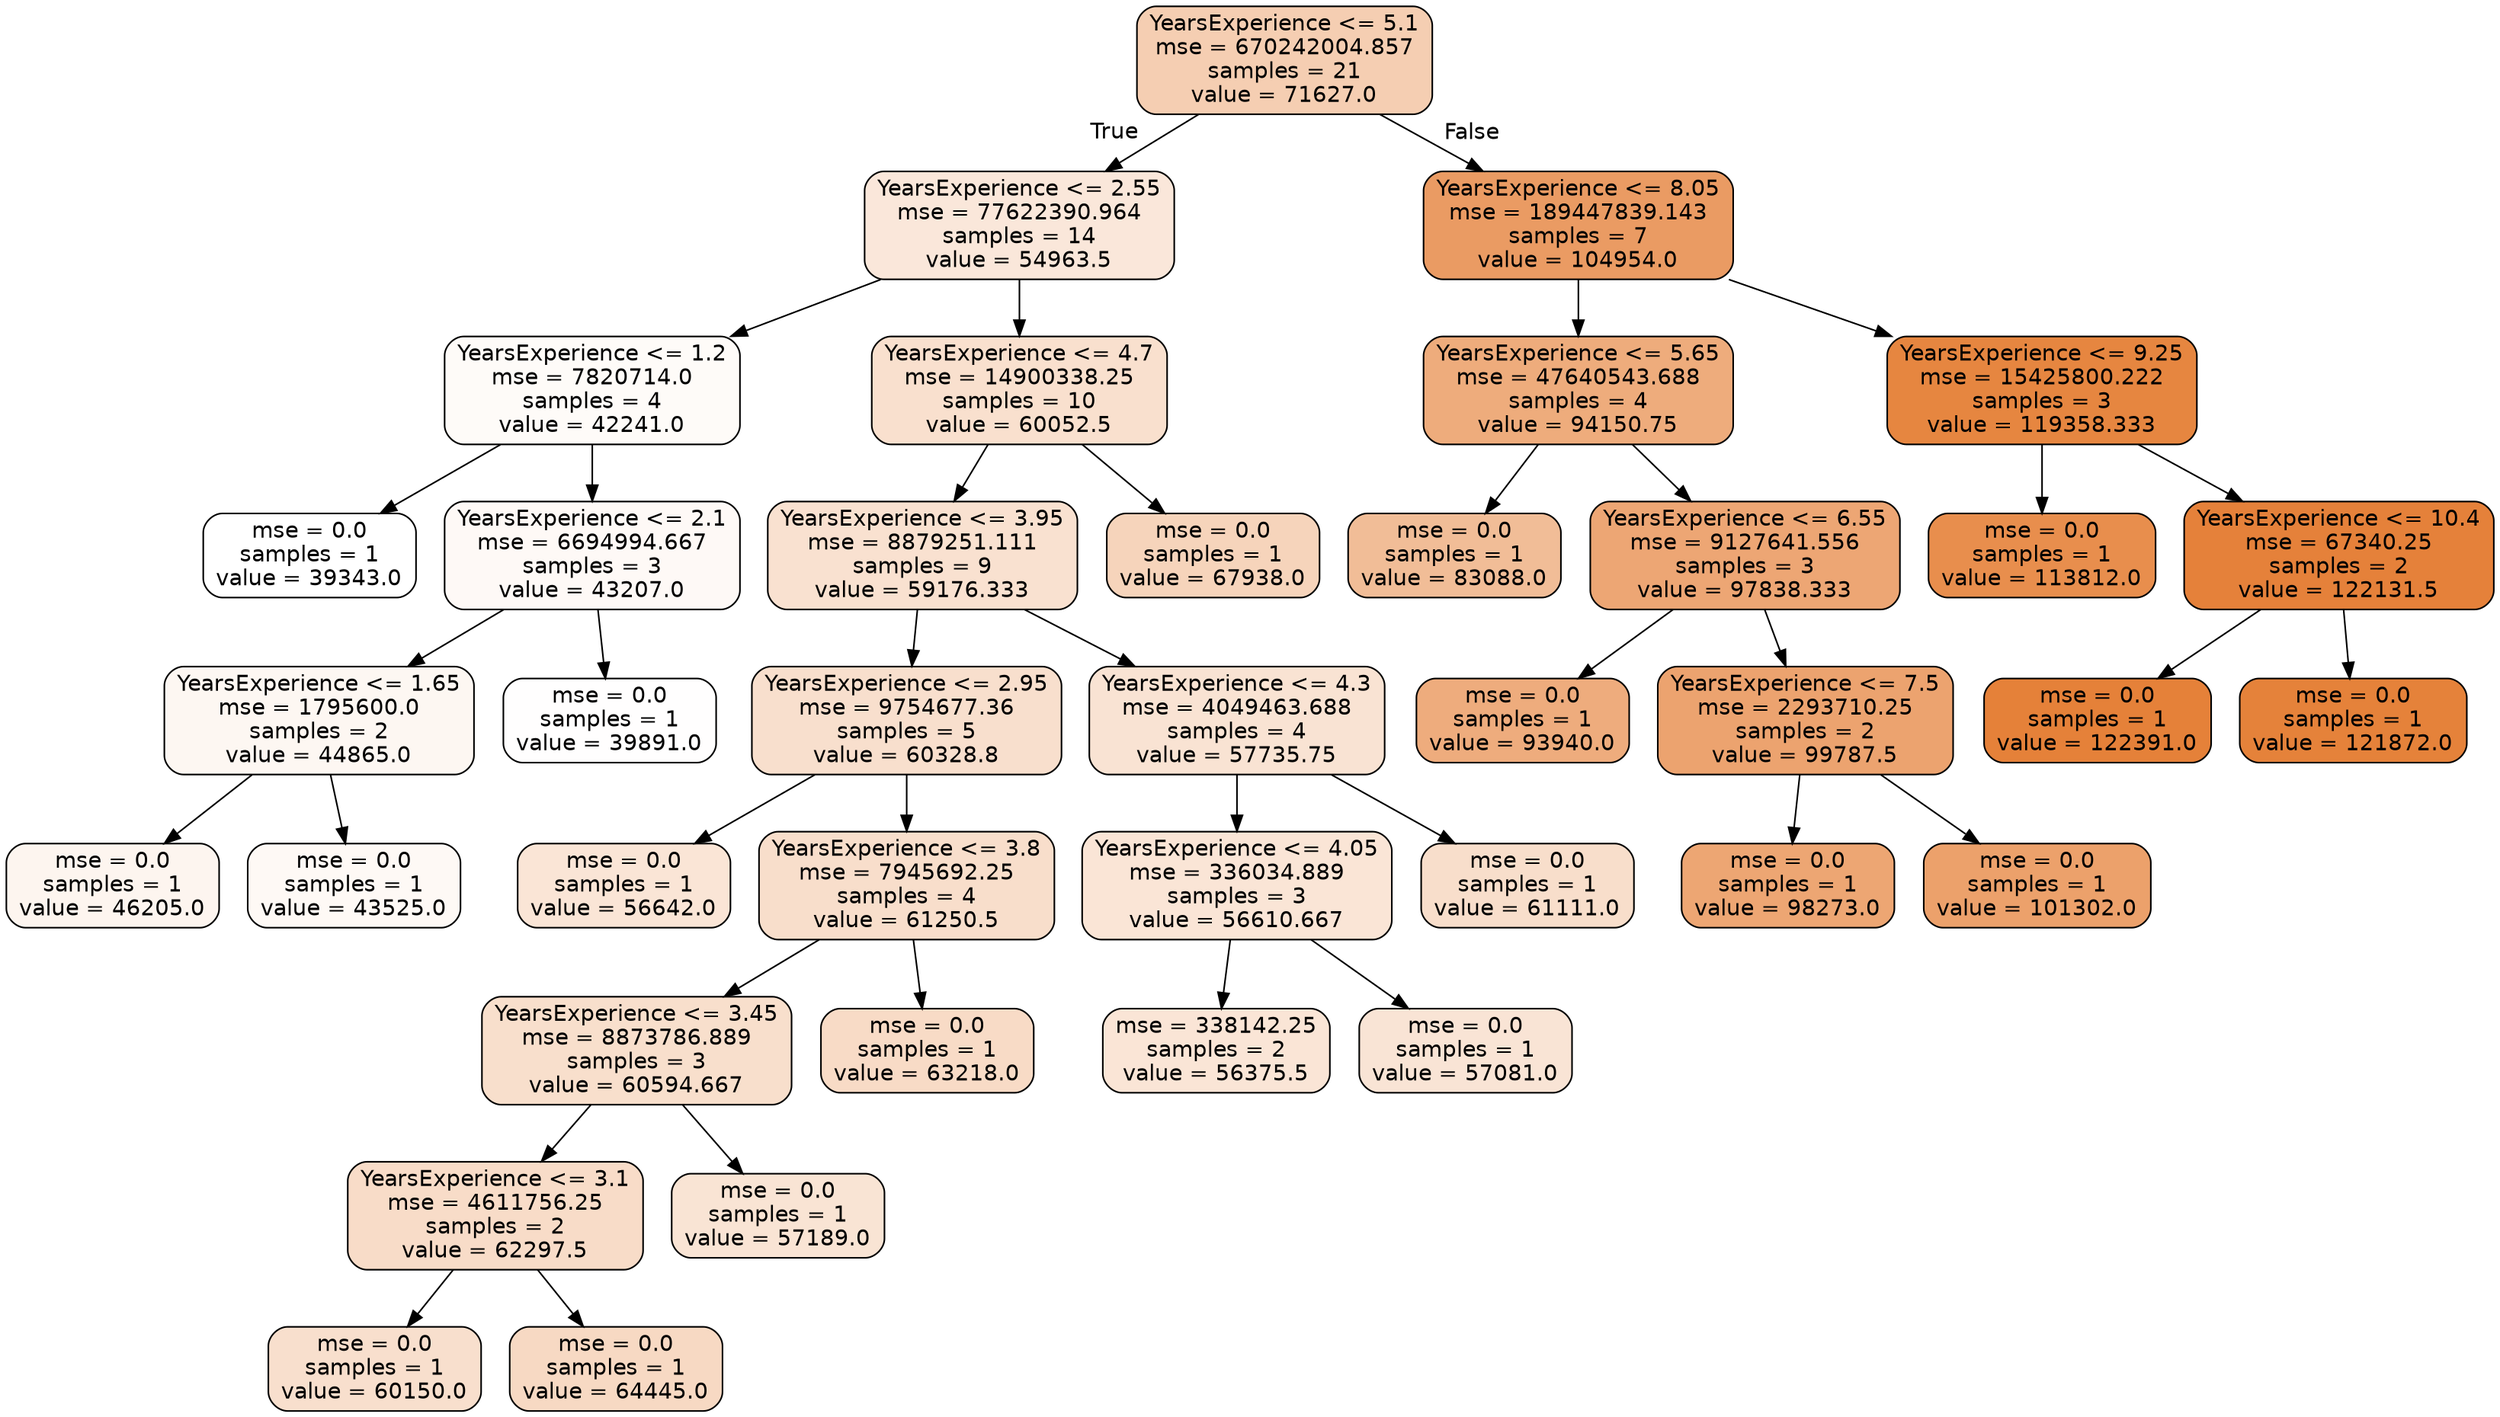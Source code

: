 digraph Tree {
node [shape=box, style="filled, rounded", color="black", fontname=helvetica] ;
edge [fontname=helvetica] ;
0 [label="YearsExperience <= 5.1\nmse = 670242004.857\nsamples = 21\nvalue = 71627.0", fillcolor="#f5ceb2"] ;
1 [label="YearsExperience <= 2.55\nmse = 77622390.964\nsamples = 14\nvalue = 54963.5", fillcolor="#fae7da"] ;
0 -> 1 [labeldistance=2.5, labelangle=45, headlabel="True"] ;
2 [label="YearsExperience <= 1.2\nmse = 7820714.0\nsamples = 4\nvalue = 42241.0", fillcolor="#fefbf8"] ;
1 -> 2 ;
3 [label="mse = 0.0\nsamples = 1\nvalue = 39343.0", fillcolor="#ffffff"] ;
2 -> 3 ;
4 [label="YearsExperience <= 2.1\nmse = 6694994.667\nsamples = 3\nvalue = 43207.0", fillcolor="#fef9f6"] ;
2 -> 4 ;
5 [label="YearsExperience <= 1.65\nmse = 1795600.0\nsamples = 2\nvalue = 44865.0", fillcolor="#fdf7f2"] ;
4 -> 5 ;
6 [label="mse = 0.0\nsamples = 1\nvalue = 46205.0", fillcolor="#fdf5ef"] ;
5 -> 6 ;
7 [label="mse = 0.0\nsamples = 1\nvalue = 43525.0", fillcolor="#fef9f5"] ;
5 -> 7 ;
8 [label="mse = 0.0\nsamples = 1\nvalue = 39891.0", fillcolor="#fffefe"] ;
4 -> 8 ;
9 [label="YearsExperience <= 4.7\nmse = 14900338.25\nsamples = 10\nvalue = 60052.5", fillcolor="#f9e0ce"] ;
1 -> 9 ;
10 [label="YearsExperience <= 3.95\nmse = 8879251.111\nsamples = 9\nvalue = 59176.333", fillcolor="#f9e1d0"] ;
9 -> 10 ;
11 [label="YearsExperience <= 2.95\nmse = 9754677.36\nsamples = 5\nvalue = 60328.8", fillcolor="#f8dfcd"] ;
10 -> 11 ;
12 [label="mse = 0.0\nsamples = 1\nvalue = 56642.0", fillcolor="#fae5d6"] ;
11 -> 12 ;
13 [label="YearsExperience <= 3.8\nmse = 7945692.25\nsamples = 4\nvalue = 61250.5", fillcolor="#f8decb"] ;
11 -> 13 ;
14 [label="YearsExperience <= 3.45\nmse = 8873786.889\nsamples = 3\nvalue = 60594.667", fillcolor="#f8dfcc"] ;
13 -> 14 ;
15 [label="YearsExperience <= 3.1\nmse = 4611756.25\nsamples = 2\nvalue = 62297.5", fillcolor="#f8dcc8"] ;
14 -> 15 ;
16 [label="mse = 0.0\nsamples = 1\nvalue = 60150.0", fillcolor="#f8dfcd"] ;
15 -> 16 ;
17 [label="mse = 0.0\nsamples = 1\nvalue = 64445.0", fillcolor="#f7d9c3"] ;
15 -> 17 ;
18 [label="mse = 0.0\nsamples = 1\nvalue = 57189.0", fillcolor="#f9e4d4"] ;
14 -> 18 ;
19 [label="mse = 0.0\nsamples = 1\nvalue = 63218.0", fillcolor="#f8dbc6"] ;
13 -> 19 ;
20 [label="YearsExperience <= 4.3\nmse = 4049463.688\nsamples = 4\nvalue = 57735.75", fillcolor="#f9e3d3"] ;
10 -> 20 ;
21 [label="YearsExperience <= 4.05\nmse = 336034.889\nsamples = 3\nvalue = 56610.667", fillcolor="#fae5d6"] ;
20 -> 21 ;
22 [label="mse = 338142.25\nsamples = 2\nvalue = 56375.5", fillcolor="#fae5d6"] ;
21 -> 22 ;
23 [label="mse = 0.0\nsamples = 1\nvalue = 57081.0", fillcolor="#f9e4d5"] ;
21 -> 23 ;
24 [label="mse = 0.0\nsamples = 1\nvalue = 61111.0", fillcolor="#f8decb"] ;
20 -> 24 ;
25 [label="mse = 0.0\nsamples = 1\nvalue = 67938.0", fillcolor="#f6d4bb"] ;
9 -> 25 ;
26 [label="YearsExperience <= 8.05\nmse = 189447839.143\nsamples = 7\nvalue = 104954.0", fillcolor="#ea9b63"] ;
0 -> 26 [labeldistance=2.5, labelangle=-45, headlabel="False"] ;
27 [label="YearsExperience <= 5.65\nmse = 47640543.688\nsamples = 4\nvalue = 94150.75", fillcolor="#eeac7c"] ;
26 -> 27 ;
28 [label="mse = 0.0\nsamples = 1\nvalue = 83088.0", fillcolor="#f1bd97"] ;
27 -> 28 ;
29 [label="YearsExperience <= 6.55\nmse = 9127641.556\nsamples = 3\nvalue = 97838.333", fillcolor="#eda674"] ;
27 -> 29 ;
30 [label="mse = 0.0\nsamples = 1\nvalue = 93940.0", fillcolor="#eeac7d"] ;
29 -> 30 ;
31 [label="YearsExperience <= 7.5\nmse = 2293710.25\nsamples = 2\nvalue = 99787.5", fillcolor="#eca36f"] ;
29 -> 31 ;
32 [label="mse = 0.0\nsamples = 1\nvalue = 98273.0", fillcolor="#eda673"] ;
31 -> 32 ;
33 [label="mse = 0.0\nsamples = 1\nvalue = 101302.0", fillcolor="#eca16b"] ;
31 -> 33 ;
34 [label="YearsExperience <= 9.25\nmse = 15425800.222\nsamples = 3\nvalue = 119358.333", fillcolor="#e68640"] ;
26 -> 34 ;
35 [label="mse = 0.0\nsamples = 1\nvalue = 113812.0", fillcolor="#e88e4d"] ;
34 -> 35 ;
36 [label="YearsExperience <= 10.4\nmse = 67340.25\nsamples = 2\nvalue = 122131.5", fillcolor="#e5813a"] ;
34 -> 36 ;
37 [label="mse = 0.0\nsamples = 1\nvalue = 122391.0", fillcolor="#e58139"] ;
36 -> 37 ;
38 [label="mse = 0.0\nsamples = 1\nvalue = 121872.0", fillcolor="#e5823a"] ;
36 -> 38 ;
}